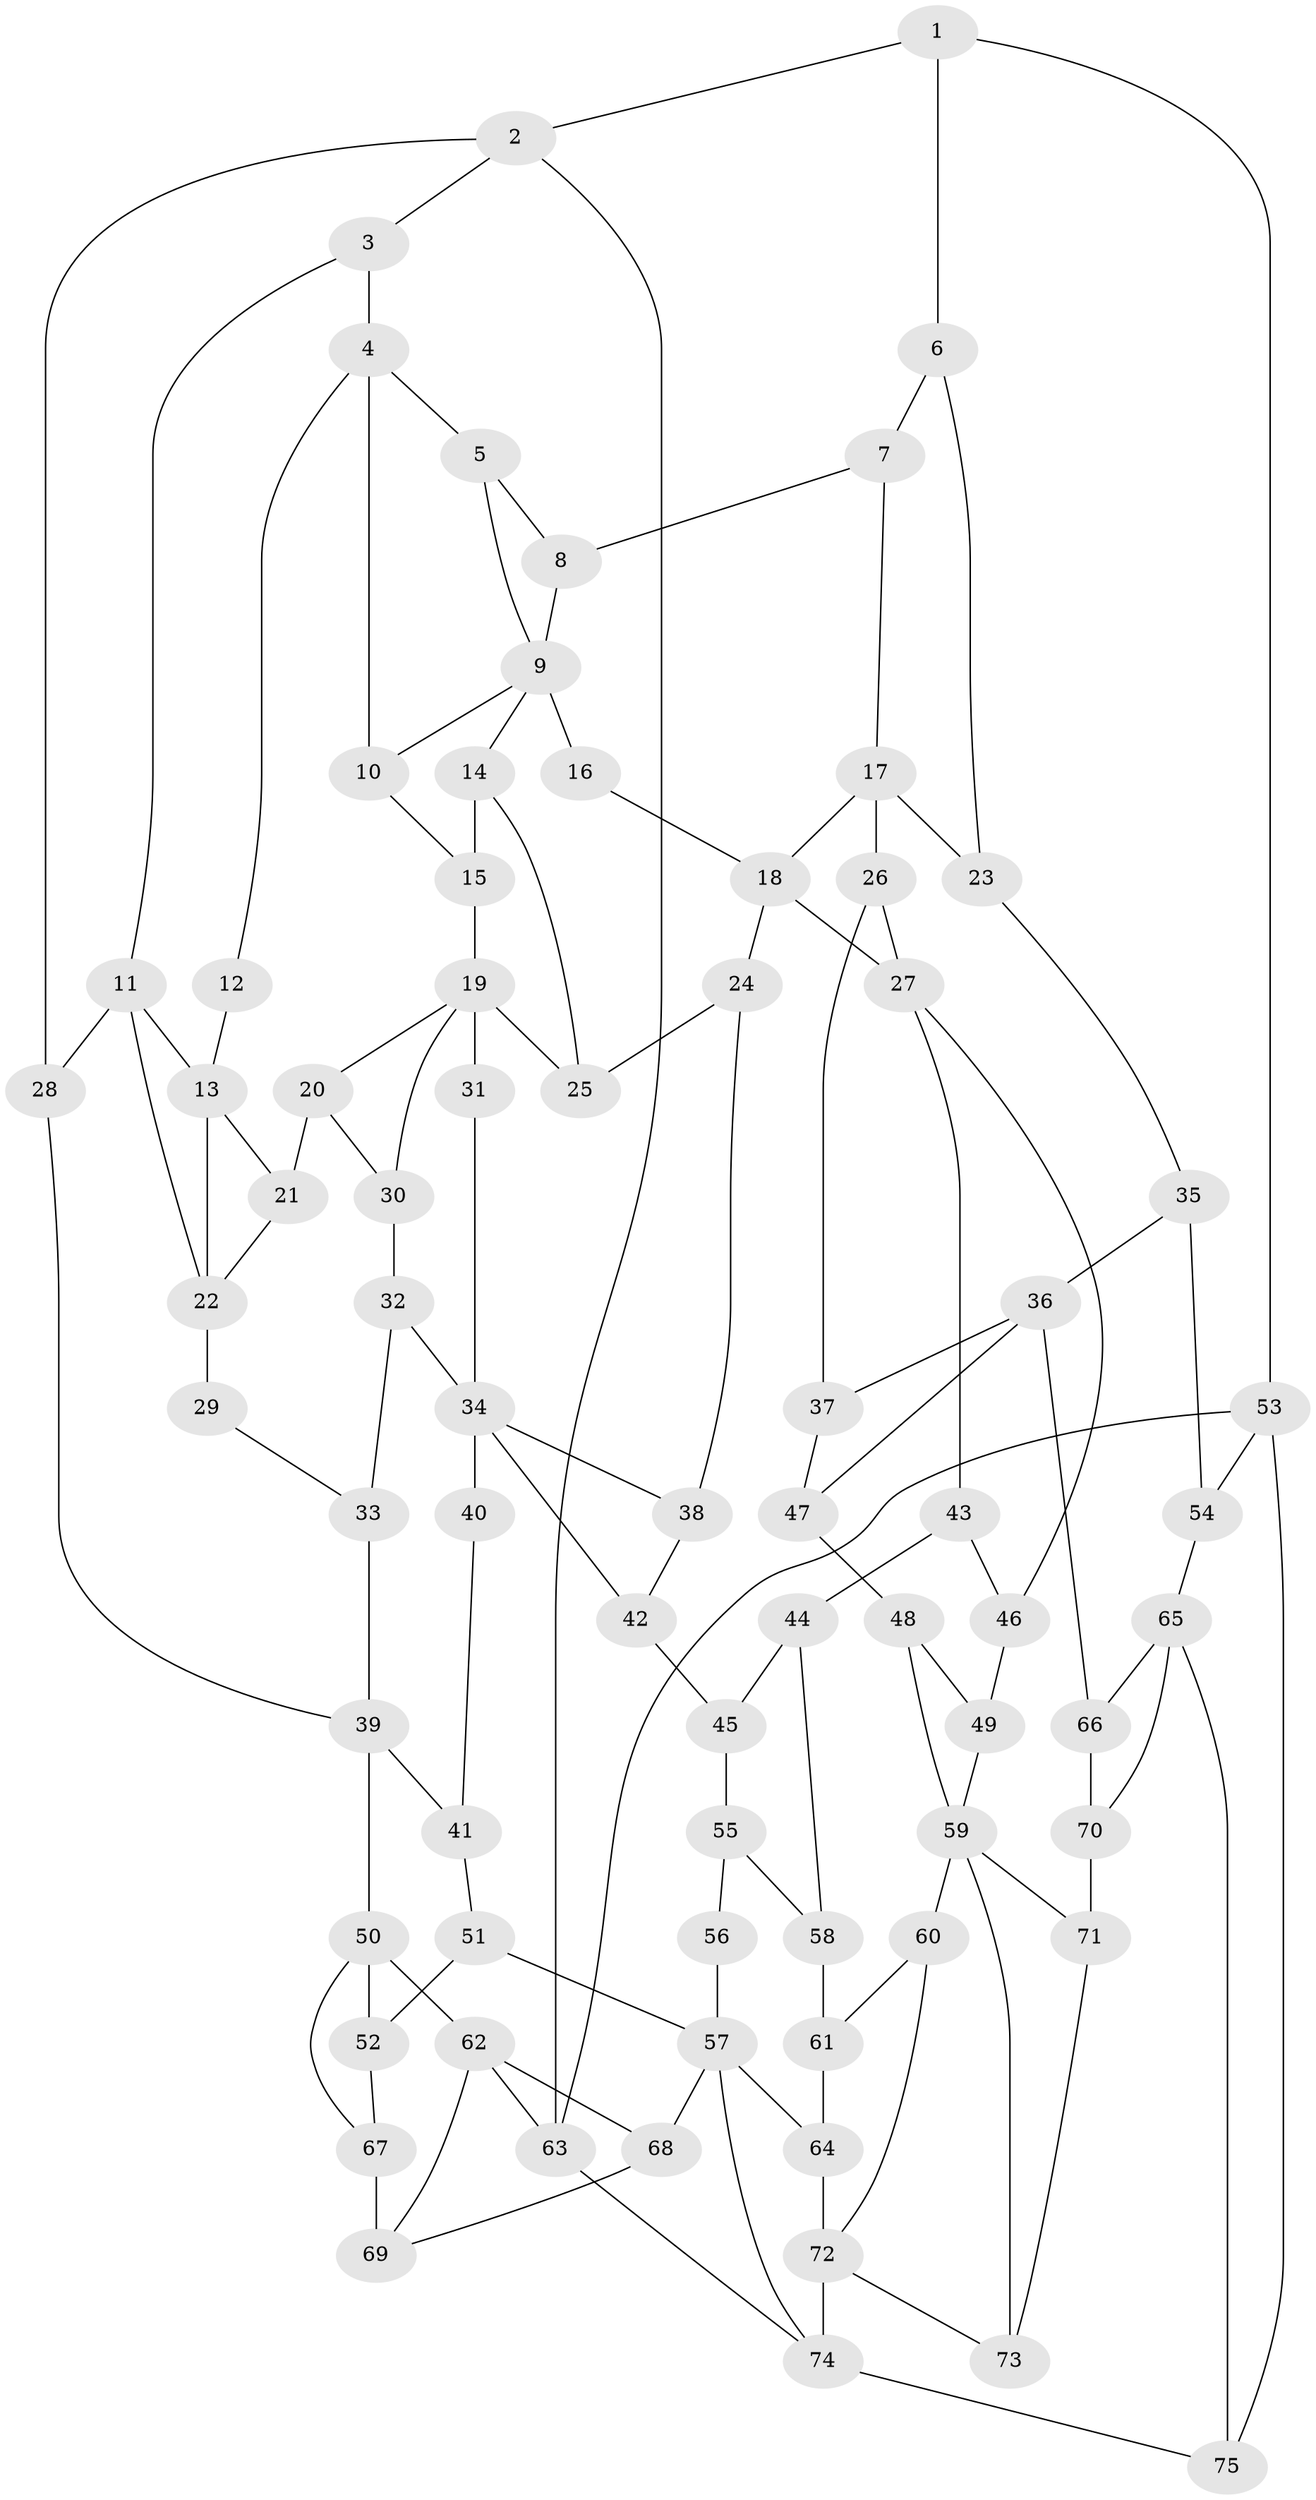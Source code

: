 // original degree distribution, {3: 0.02, 6: 0.22, 5: 0.54, 4: 0.22}
// Generated by graph-tools (version 1.1) at 2025/38/03/09/25 02:38:23]
// undirected, 75 vertices, 123 edges
graph export_dot {
graph [start="1"]
  node [color=gray90,style=filled];
  1;
  2;
  3;
  4;
  5;
  6;
  7;
  8;
  9;
  10;
  11;
  12;
  13;
  14;
  15;
  16;
  17;
  18;
  19;
  20;
  21;
  22;
  23;
  24;
  25;
  26;
  27;
  28;
  29;
  30;
  31;
  32;
  33;
  34;
  35;
  36;
  37;
  38;
  39;
  40;
  41;
  42;
  43;
  44;
  45;
  46;
  47;
  48;
  49;
  50;
  51;
  52;
  53;
  54;
  55;
  56;
  57;
  58;
  59;
  60;
  61;
  62;
  63;
  64;
  65;
  66;
  67;
  68;
  69;
  70;
  71;
  72;
  73;
  74;
  75;
  1 -- 2 [weight=1.0];
  1 -- 6 [weight=2.0];
  1 -- 53 [weight=1.0];
  2 -- 3 [weight=1.0];
  2 -- 28 [weight=1.0];
  2 -- 63 [weight=1.0];
  3 -- 4 [weight=1.0];
  3 -- 11 [weight=1.0];
  4 -- 5 [weight=1.0];
  4 -- 10 [weight=1.0];
  4 -- 12 [weight=1.0];
  5 -- 8 [weight=1.0];
  5 -- 9 [weight=1.0];
  6 -- 7 [weight=2.0];
  6 -- 23 [weight=2.0];
  7 -- 8 [weight=1.0];
  7 -- 17 [weight=1.0];
  8 -- 9 [weight=1.0];
  9 -- 10 [weight=1.0];
  9 -- 14 [weight=1.0];
  9 -- 16 [weight=2.0];
  10 -- 15 [weight=1.0];
  11 -- 13 [weight=1.0];
  11 -- 22 [weight=1.0];
  11 -- 28 [weight=1.0];
  12 -- 13 [weight=2.0];
  13 -- 21 [weight=1.0];
  13 -- 22 [weight=2.0];
  14 -- 15 [weight=1.0];
  14 -- 25 [weight=1.0];
  15 -- 19 [weight=1.0];
  16 -- 18 [weight=1.0];
  17 -- 18 [weight=1.0];
  17 -- 23 [weight=1.0];
  17 -- 26 [weight=2.0];
  18 -- 24 [weight=1.0];
  18 -- 27 [weight=2.0];
  19 -- 20 [weight=1.0];
  19 -- 25 [weight=1.0];
  19 -- 30 [weight=1.0];
  19 -- 31 [weight=2.0];
  20 -- 21 [weight=1.0];
  20 -- 30 [weight=1.0];
  21 -- 22 [weight=1.0];
  22 -- 29 [weight=2.0];
  23 -- 35 [weight=1.0];
  24 -- 25 [weight=1.0];
  24 -- 38 [weight=1.0];
  26 -- 27 [weight=2.0];
  26 -- 37 [weight=2.0];
  27 -- 43 [weight=1.0];
  27 -- 46 [weight=1.0];
  28 -- 39 [weight=1.0];
  29 -- 33 [weight=1.0];
  30 -- 32 [weight=1.0];
  31 -- 34 [weight=1.0];
  32 -- 33 [weight=1.0];
  32 -- 34 [weight=1.0];
  33 -- 39 [weight=1.0];
  34 -- 38 [weight=1.0];
  34 -- 40 [weight=2.0];
  34 -- 42 [weight=1.0];
  35 -- 36 [weight=1.0];
  35 -- 54 [weight=1.0];
  36 -- 37 [weight=1.0];
  36 -- 47 [weight=1.0];
  36 -- 66 [weight=2.0];
  37 -- 47 [weight=1.0];
  38 -- 42 [weight=1.0];
  39 -- 41 [weight=2.0];
  39 -- 50 [weight=2.0];
  40 -- 41 [weight=1.0];
  41 -- 51 [weight=1.0];
  42 -- 45 [weight=1.0];
  43 -- 44 [weight=1.0];
  43 -- 46 [weight=1.0];
  44 -- 45 [weight=1.0];
  44 -- 58 [weight=1.0];
  45 -- 55 [weight=1.0];
  46 -- 49 [weight=1.0];
  47 -- 48 [weight=1.0];
  48 -- 49 [weight=1.0];
  48 -- 59 [weight=1.0];
  49 -- 59 [weight=1.0];
  50 -- 52 [weight=2.0];
  50 -- 62 [weight=1.0];
  50 -- 67 [weight=1.0];
  51 -- 52 [weight=1.0];
  51 -- 57 [weight=1.0];
  52 -- 67 [weight=1.0];
  53 -- 54 [weight=1.0];
  53 -- 63 [weight=1.0];
  53 -- 75 [weight=1.0];
  54 -- 65 [weight=1.0];
  55 -- 56 [weight=1.0];
  55 -- 58 [weight=1.0];
  56 -- 57 [weight=2.0];
  57 -- 64 [weight=1.0];
  57 -- 68 [weight=1.0];
  57 -- 74 [weight=1.0];
  58 -- 61 [weight=4.0];
  59 -- 60 [weight=2.0];
  59 -- 71 [weight=1.0];
  59 -- 73 [weight=1.0];
  60 -- 61 [weight=1.0];
  60 -- 72 [weight=1.0];
  61 -- 64 [weight=1.0];
  62 -- 63 [weight=1.0];
  62 -- 68 [weight=1.0];
  62 -- 69 [weight=1.0];
  63 -- 74 [weight=1.0];
  64 -- 72 [weight=2.0];
  65 -- 66 [weight=2.0];
  65 -- 70 [weight=1.0];
  65 -- 75 [weight=1.0];
  66 -- 70 [weight=2.0];
  67 -- 69 [weight=4.0];
  68 -- 69 [weight=1.0];
  70 -- 71 [weight=2.0];
  71 -- 73 [weight=1.0];
  72 -- 73 [weight=1.0];
  72 -- 74 [weight=2.0];
  74 -- 75 [weight=1.0];
}
